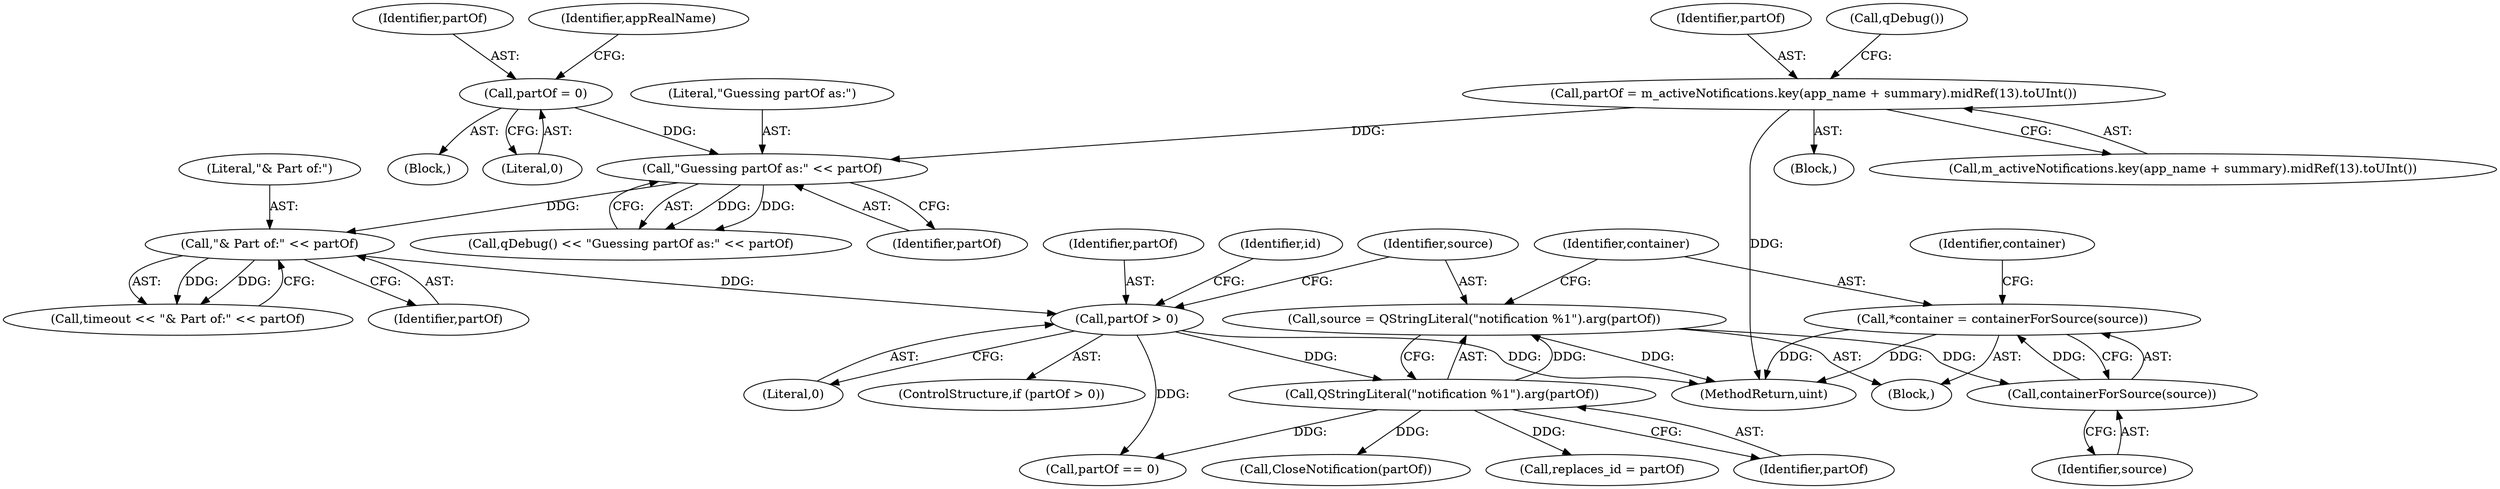 digraph "0_kde_5bc696b5abcdb460c1017592e80b2d7f6ed3107c@pointer" {
"1000180" [label="(Call,*container = containerForSource(source))"];
"1000182" [label="(Call,containerForSource(source))"];
"1000175" [label="(Call,source = QStringLiteral(\"notification %1\").arg(partOf))"];
"1000177" [label="(Call,QStringLiteral(\"notification %1\").arg(partOf))"];
"1000170" [label="(Call,partOf > 0)"];
"1000165" [label="(Call,\"& Part of:\" << partOf)"];
"1000152" [label="(Call,\"Guessing partOf as:\" << partOf)"];
"1000111" [label="(Call,partOf = 0)"];
"1000142" [label="(Call,partOf = m_activeNotifications.key(app_name + summary).midRef(13).toUInt())"];
"1000175" [label="(Call,source = QStringLiteral(\"notification %1\").arg(partOf))"];
"1000109" [label="(Block,)"];
"1000111" [label="(Call,partOf = 0)"];
"1000153" [label="(Literal,\"Guessing partOf as:\")"];
"1000209" [label="(Identifier,id)"];
"1000205" [label="(Call,CloseNotification(partOf))"];
"1000180" [label="(Call,*container = containerForSource(source))"];
"1000113" [label="(Literal,0)"];
"1000166" [label="(Literal,\"& Part of:\")"];
"1000171" [label="(Identifier,partOf)"];
"1000143" [label="(Identifier,partOf)"];
"1000142" [label="(Call,partOf = m_activeNotifications.key(app_name + summary).midRef(13).toUInt())"];
"1000170" [label="(Call,partOf > 0)"];
"1000163" [label="(Call,timeout << \"& Part of:\" << partOf)"];
"1000154" [label="(Identifier,partOf)"];
"1000183" [label="(Identifier,source)"];
"1000506" [label="(MethodReturn,uint)"];
"1000152" [label="(Call,\"Guessing partOf as:\" << partOf)"];
"1000181" [label="(Identifier,container)"];
"1000141" [label="(Block,)"];
"1000177" [label="(Call,QStringLiteral(\"notification %1\").arg(partOf))"];
"1000202" [label="(Call,replaces_id = partOf)"];
"1000298" [label="(Call,partOf == 0)"];
"1000172" [label="(Literal,0)"];
"1000178" [label="(Identifier,partOf)"];
"1000169" [label="(ControlStructure,if (partOf > 0))"];
"1000173" [label="(Block,)"];
"1000167" [label="(Identifier,partOf)"];
"1000112" [label="(Identifier,partOf)"];
"1000176" [label="(Identifier,source)"];
"1000144" [label="(Call,m_activeNotifications.key(app_name + summary).midRef(13).toUInt())"];
"1000150" [label="(Call,qDebug() << \"Guessing partOf as:\" << partOf)"];
"1000165" [label="(Call,\"& Part of:\" << partOf)"];
"1000146" [label="(Call,qDebug())"];
"1000185" [label="(Identifier,container)"];
"1000116" [label="(Identifier,appRealName)"];
"1000182" [label="(Call,containerForSource(source))"];
"1000180" -> "1000173"  [label="AST: "];
"1000180" -> "1000182"  [label="CFG: "];
"1000181" -> "1000180"  [label="AST: "];
"1000182" -> "1000180"  [label="AST: "];
"1000185" -> "1000180"  [label="CFG: "];
"1000180" -> "1000506"  [label="DDG: "];
"1000180" -> "1000506"  [label="DDG: "];
"1000182" -> "1000180"  [label="DDG: "];
"1000182" -> "1000183"  [label="CFG: "];
"1000183" -> "1000182"  [label="AST: "];
"1000175" -> "1000182"  [label="DDG: "];
"1000175" -> "1000173"  [label="AST: "];
"1000175" -> "1000177"  [label="CFG: "];
"1000176" -> "1000175"  [label="AST: "];
"1000177" -> "1000175"  [label="AST: "];
"1000181" -> "1000175"  [label="CFG: "];
"1000175" -> "1000506"  [label="DDG: "];
"1000177" -> "1000175"  [label="DDG: "];
"1000177" -> "1000178"  [label="CFG: "];
"1000178" -> "1000177"  [label="AST: "];
"1000170" -> "1000177"  [label="DDG: "];
"1000177" -> "1000202"  [label="DDG: "];
"1000177" -> "1000205"  [label="DDG: "];
"1000177" -> "1000298"  [label="DDG: "];
"1000170" -> "1000169"  [label="AST: "];
"1000170" -> "1000172"  [label="CFG: "];
"1000171" -> "1000170"  [label="AST: "];
"1000172" -> "1000170"  [label="AST: "];
"1000176" -> "1000170"  [label="CFG: "];
"1000209" -> "1000170"  [label="CFG: "];
"1000170" -> "1000506"  [label="DDG: "];
"1000165" -> "1000170"  [label="DDG: "];
"1000170" -> "1000298"  [label="DDG: "];
"1000165" -> "1000163"  [label="AST: "];
"1000165" -> "1000167"  [label="CFG: "];
"1000166" -> "1000165"  [label="AST: "];
"1000167" -> "1000165"  [label="AST: "];
"1000163" -> "1000165"  [label="CFG: "];
"1000165" -> "1000163"  [label="DDG: "];
"1000165" -> "1000163"  [label="DDG: "];
"1000152" -> "1000165"  [label="DDG: "];
"1000152" -> "1000150"  [label="AST: "];
"1000152" -> "1000154"  [label="CFG: "];
"1000153" -> "1000152"  [label="AST: "];
"1000154" -> "1000152"  [label="AST: "];
"1000150" -> "1000152"  [label="CFG: "];
"1000152" -> "1000150"  [label="DDG: "];
"1000152" -> "1000150"  [label="DDG: "];
"1000111" -> "1000152"  [label="DDG: "];
"1000142" -> "1000152"  [label="DDG: "];
"1000111" -> "1000109"  [label="AST: "];
"1000111" -> "1000113"  [label="CFG: "];
"1000112" -> "1000111"  [label="AST: "];
"1000113" -> "1000111"  [label="AST: "];
"1000116" -> "1000111"  [label="CFG: "];
"1000142" -> "1000141"  [label="AST: "];
"1000142" -> "1000144"  [label="CFG: "];
"1000143" -> "1000142"  [label="AST: "];
"1000144" -> "1000142"  [label="AST: "];
"1000146" -> "1000142"  [label="CFG: "];
"1000142" -> "1000506"  [label="DDG: "];
}
